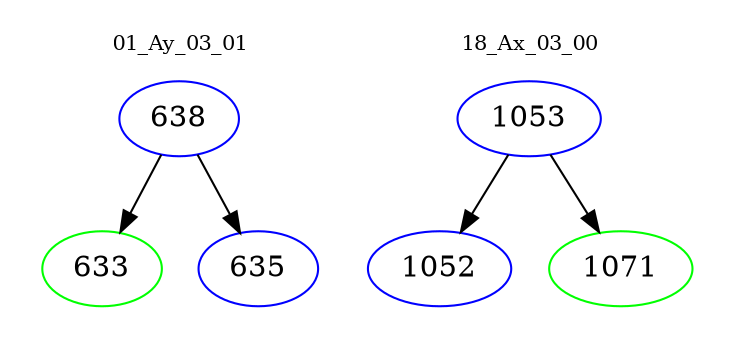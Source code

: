 digraph{
subgraph cluster_0 {
color = white
label = "01_Ay_03_01";
fontsize=10;
T0_638 [label="638", color="blue"]
T0_638 -> T0_633 [color="black"]
T0_633 [label="633", color="green"]
T0_638 -> T0_635 [color="black"]
T0_635 [label="635", color="blue"]
}
subgraph cluster_1 {
color = white
label = "18_Ax_03_00";
fontsize=10;
T1_1053 [label="1053", color="blue"]
T1_1053 -> T1_1052 [color="black"]
T1_1052 [label="1052", color="blue"]
T1_1053 -> T1_1071 [color="black"]
T1_1071 [label="1071", color="green"]
}
}
